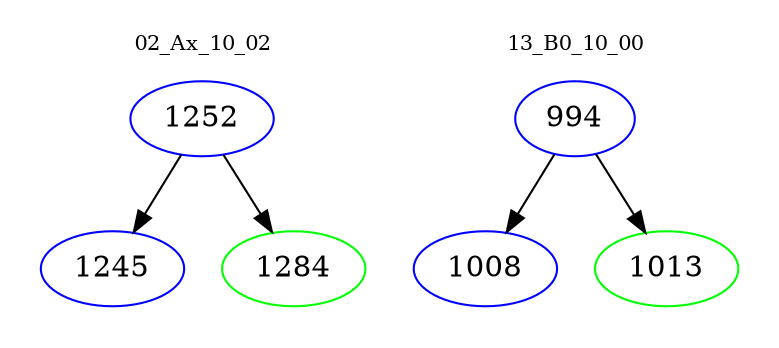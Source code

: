 digraph{
subgraph cluster_0 {
color = white
label = "02_Ax_10_02";
fontsize=10;
T0_1252 [label="1252", color="blue"]
T0_1252 -> T0_1245 [color="black"]
T0_1245 [label="1245", color="blue"]
T0_1252 -> T0_1284 [color="black"]
T0_1284 [label="1284", color="green"]
}
subgraph cluster_1 {
color = white
label = "13_B0_10_00";
fontsize=10;
T1_994 [label="994", color="blue"]
T1_994 -> T1_1008 [color="black"]
T1_1008 [label="1008", color="blue"]
T1_994 -> T1_1013 [color="black"]
T1_1013 [label="1013", color="green"]
}
}
